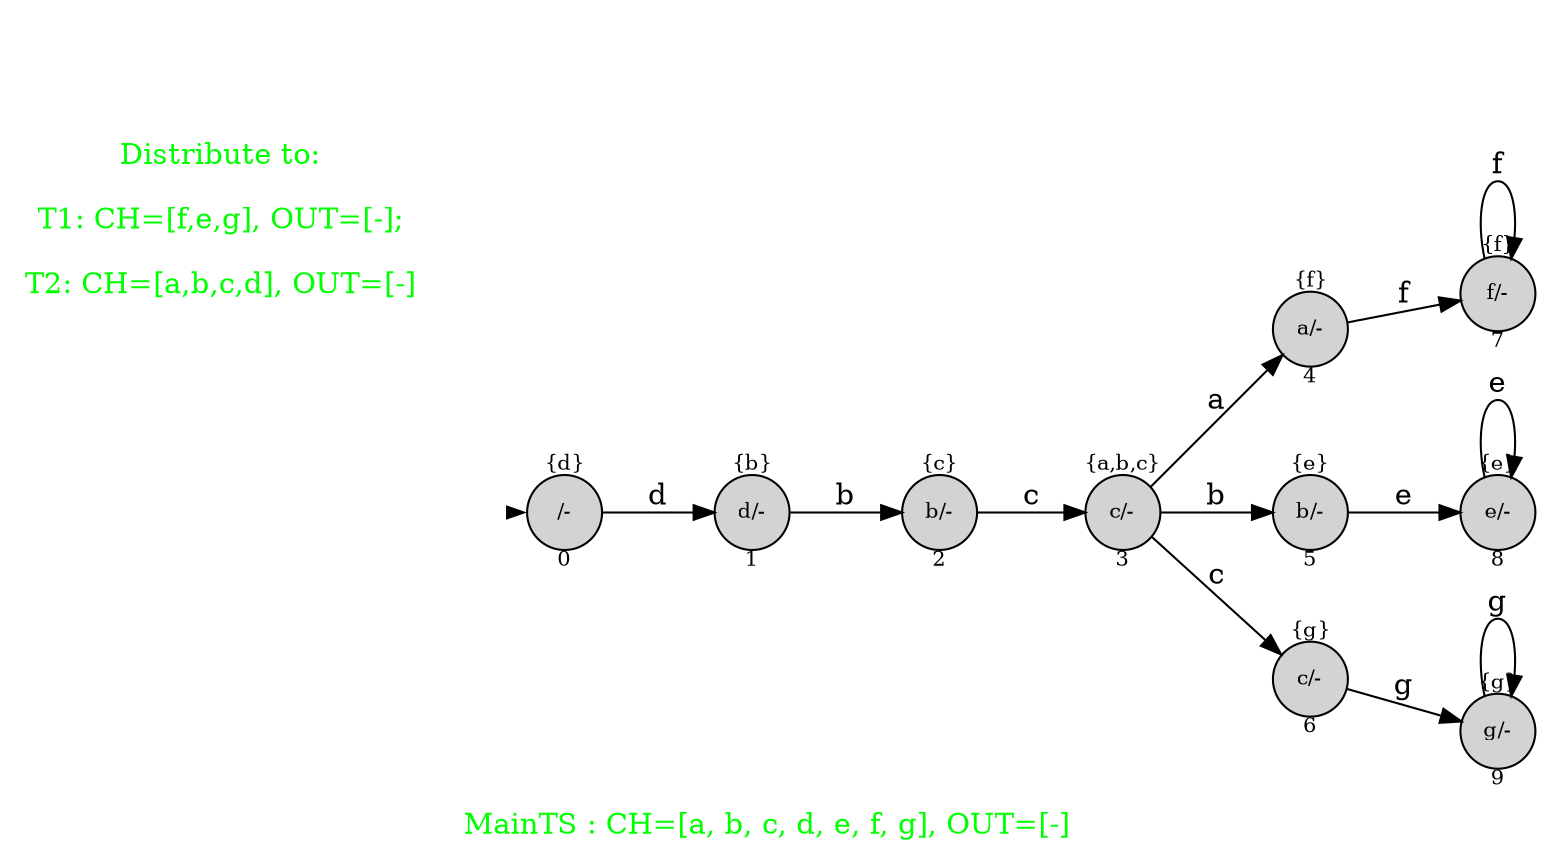 digraph G {
graph [fontcolor="green",fontsize=14,rankdir=LR,ranksep=0.6,nodesep=0.5,label="
MainTS : CH=[a, b, c, d, e, f, g], OUT=[-] "];

node[shape=circle, style=filled, fixedsize=true, fontsize=10];

init [shape=point,style=invis];
spec [fontcolor="green",fontsize=14,peripheries=0,shape=square,fixedsize=false,style="",label="Distribute to:

T1: CH=[f,e,g], OUT=[-];

T2: CH=[a,b,c,d], OUT=[-]"];
	4[label="{f}

a/-

4"];

	9[label="{g}

g/-

9"];

	5[label="{e}

b/-

5"];

	3[label="{a,b,c}

c/-

3"];

	6[label="{g}

c/-

6"];

	8[label="{e}

e/-

8"];

	2[label="{c}

b/-

2"];

	7[label="{f}

f/-

7"];

	1[label="{b}

d/-

1"];

	0[label="{d}

/-

0"];

	 init -> 0[penwidth=0,tooltip="initial state"];

	4 -> 7[label="f"];

	7 -> 7[label="f"];

	3 -> 6[label="c"];

	3 -> 4[label="a"];

	8 -> 8[label="e"];

	3 -> 5[label="b"];

	2 -> 3[label="c"];

	0 -> 1[label="d"];

	9 -> 9[label="g"];

	1 -> 2[label="b"];

	6 -> 9[label="g"];

	5 -> 8[label="e"];


}
